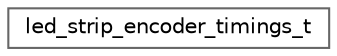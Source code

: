 digraph "Graphical Class Hierarchy"
{
 // LATEX_PDF_SIZE
  bgcolor="transparent";
  edge [fontname=Helvetica,fontsize=10,labelfontname=Helvetica,labelfontsize=10];
  node [fontname=Helvetica,fontsize=10,shape=box,height=0.2,width=0.4];
  rankdir="LR";
  Node0 [id="Node000000",label="led_strip_encoder_timings_t",height=0.2,width=0.4,color="grey40", fillcolor="white", style="filled",URL="$d4/d88/led__strip__types_8h.html#dc/d66/structled__strip__encoder__timings__t",tooltip="LED strip encoder timings."];
}
